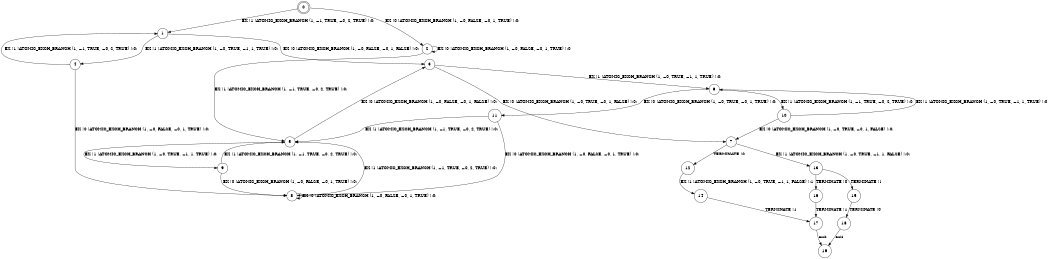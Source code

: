 digraph BCG {
size = "7, 10.5";
center = TRUE;
node [shape = circle];
0 [peripheries = 2];
0 -> 1 [label = "EX !1 !ATOMIC_EXCH_BRANCH (1, +1, TRUE, +0, 2, TRUE) !:0:"];
0 -> 2 [label = "EX !0 !ATOMIC_EXCH_BRANCH (1, +0, FALSE, +0, 1, TRUE) !:0:"];
1 -> 3 [label = "EX !0 !ATOMIC_EXCH_BRANCH (1, +0, FALSE, +0, 1, FALSE) !:0:"];
1 -> 4 [label = "EX !1 !ATOMIC_EXCH_BRANCH (1, +0, TRUE, +1, 1, TRUE) !:0:"];
2 -> 5 [label = "EX !1 !ATOMIC_EXCH_BRANCH (1, +1, TRUE, +0, 2, TRUE) !:0:"];
2 -> 2 [label = "EX !0 !ATOMIC_EXCH_BRANCH (1, +0, FALSE, +0, 1, TRUE) !:0:"];
3 -> 6 [label = "EX !1 !ATOMIC_EXCH_BRANCH (1, +0, TRUE, +1, 1, TRUE) !:0:"];
3 -> 7 [label = "EX !0 !ATOMIC_EXCH_BRANCH (1, +0, TRUE, +0, 1, FALSE) !:0:"];
4 -> 8 [label = "EX !0 !ATOMIC_EXCH_BRANCH (1, +0, FALSE, +0, 1, TRUE) !:0:"];
4 -> 1 [label = "EX !1 !ATOMIC_EXCH_BRANCH (1, +1, TRUE, +0, 2, TRUE) !:0:"];
5 -> 9 [label = "EX !1 !ATOMIC_EXCH_BRANCH (1, +0, TRUE, +1, 1, TRUE) !:0:"];
5 -> 3 [label = "EX !0 !ATOMIC_EXCH_BRANCH (1, +0, FALSE, +0, 1, FALSE) !:0:"];
6 -> 10 [label = "EX !1 !ATOMIC_EXCH_BRANCH (1, +1, TRUE, +0, 2, TRUE) !:0:"];
6 -> 11 [label = "EX !0 !ATOMIC_EXCH_BRANCH (1, +0, TRUE, +0, 1, TRUE) !:0:"];
7 -> 12 [label = "TERMINATE !0"];
7 -> 13 [label = "EX !1 !ATOMIC_EXCH_BRANCH (1, +0, TRUE, +1, 1, FALSE) !:0:"];
8 -> 5 [label = "EX !1 !ATOMIC_EXCH_BRANCH (1, +1, TRUE, +0, 2, TRUE) !:0:"];
8 -> 8 [label = "EX !0 !ATOMIC_EXCH_BRANCH (1, +0, FALSE, +0, 1, TRUE) !:0:"];
9 -> 5 [label = "EX !1 !ATOMIC_EXCH_BRANCH (1, +1, TRUE, +0, 2, TRUE) !:0:"];
9 -> 8 [label = "EX !0 !ATOMIC_EXCH_BRANCH (1, +0, FALSE, +0, 1, TRUE) !:0:"];
10 -> 6 [label = "EX !1 !ATOMIC_EXCH_BRANCH (1, +0, TRUE, +1, 1, TRUE) !:0:"];
10 -> 7 [label = "EX !0 !ATOMIC_EXCH_BRANCH (1, +0, TRUE, +0, 1, FALSE) !:0:"];
11 -> 5 [label = "EX !1 !ATOMIC_EXCH_BRANCH (1, +1, TRUE, +0, 2, TRUE) !:0:"];
11 -> 8 [label = "EX !0 !ATOMIC_EXCH_BRANCH (1, +0, FALSE, +0, 1, TRUE) !:0:"];
12 -> 14 [label = "EX !1 !ATOMIC_EXCH_BRANCH (1, +0, TRUE, +1, 1, FALSE) !:1:"];
13 -> 15 [label = "TERMINATE !1"];
13 -> 16 [label = "TERMINATE !0"];
14 -> 17 [label = "TERMINATE !1"];
15 -> 18 [label = "TERMINATE !0"];
16 -> 17 [label = "TERMINATE !1"];
17 -> 19 [label = "exit"];
18 -> 19 [label = "exit"];
}
